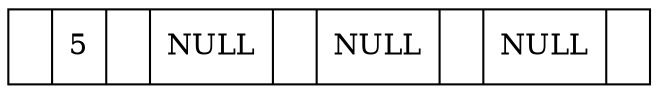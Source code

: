 digraph G{
node[shape=record]
1[label="<fo>|<f1>5|<f2>|<f3>NULL|<f4>|<f5>NULL|<f6>|<f7>NULL|<f8>"];
}